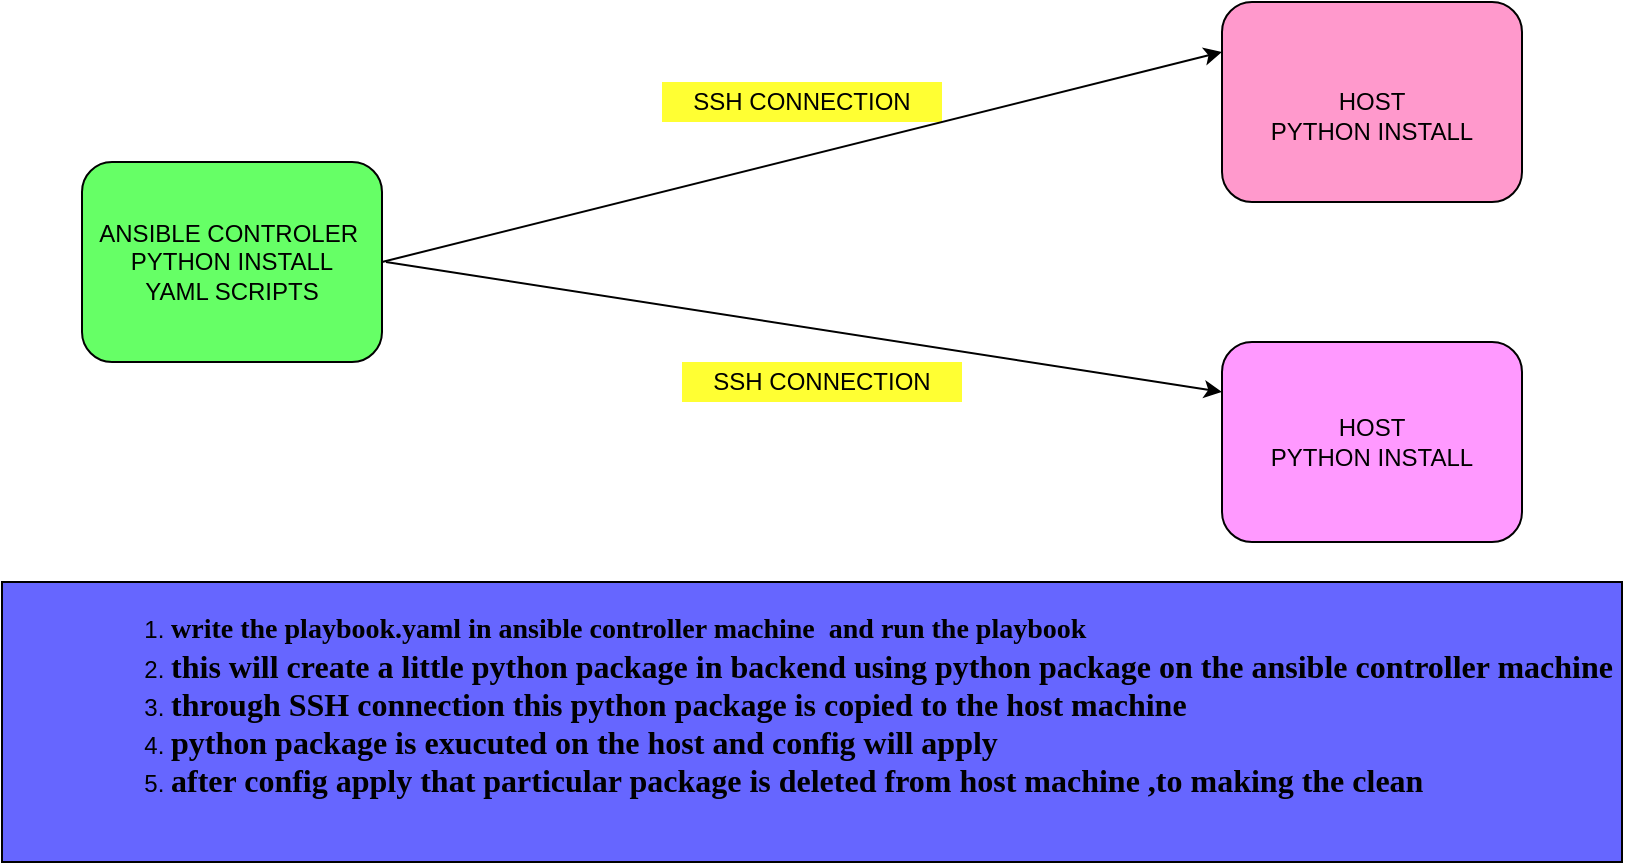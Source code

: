 <mxfile version="14.8.2" type="github">
  <diagram id="_9QG9l27_A06eGRPr5m6" name="Page-1">
    <mxGraphModel dx="1108" dy="482" grid="1" gridSize="10" guides="1" tooltips="1" connect="1" arrows="1" fold="1" page="1" pageScale="1" pageWidth="850" pageHeight="1100" math="0" shadow="0">
      <root>
        <mxCell id="0" />
        <mxCell id="1" parent="0" />
        <mxCell id="nnemeErVQA7nUBz_sTqq-1" value="ANSIBLE CONTROLER&amp;nbsp;&lt;br&gt;PYTHON INSTALL&lt;br&gt;YAML SCRIPTS" style="rounded=1;whiteSpace=wrap;html=1;fillColor=#66FF66;" vertex="1" parent="1">
          <mxGeometry x="60" y="160" width="150" height="100" as="geometry" />
        </mxCell>
        <mxCell id="nnemeErVQA7nUBz_sTqq-3" value="&lt;br&gt;HOST&lt;br&gt;PYTHON INSTALL" style="rounded=1;whiteSpace=wrap;html=1;fillColor=#FF99CC;" vertex="1" parent="1">
          <mxGeometry x="630" y="80" width="150" height="100" as="geometry" />
        </mxCell>
        <mxCell id="nnemeErVQA7nUBz_sTqq-4" value="HOST&lt;br&gt;PYTHON INSTALL" style="rounded=1;whiteSpace=wrap;html=1;fillColor=#FF99FF;" vertex="1" parent="1">
          <mxGeometry x="630" y="250" width="150" height="100" as="geometry" />
        </mxCell>
        <mxCell id="nnemeErVQA7nUBz_sTqq-7" value="SSH CONNECTION" style="text;html=1;strokeColor=none;fillColor=#FFFF33;align=center;verticalAlign=middle;whiteSpace=wrap;rounded=0;" vertex="1" parent="1">
          <mxGeometry x="350" y="120" width="140" height="20" as="geometry" />
        </mxCell>
        <mxCell id="nnemeErVQA7nUBz_sTqq-8" value="SSH CONNECTION" style="text;html=1;strokeColor=none;fillColor=#FFFF33;align=center;verticalAlign=middle;whiteSpace=wrap;rounded=0;" vertex="1" parent="1">
          <mxGeometry x="360" y="260" width="140" height="20" as="geometry" />
        </mxCell>
        <mxCell id="nnemeErVQA7nUBz_sTqq-9" value="" style="endArrow=classic;html=1;exitX=1;exitY=0.5;exitDx=0;exitDy=0;entryX=0;entryY=0.25;entryDx=0;entryDy=0;" edge="1" parent="1" source="nnemeErVQA7nUBz_sTqq-1" target="nnemeErVQA7nUBz_sTqq-3">
          <mxGeometry width="50" height="50" relative="1" as="geometry">
            <mxPoint x="400" y="280" as="sourcePoint" />
            <mxPoint x="450" y="230" as="targetPoint" />
          </mxGeometry>
        </mxCell>
        <mxCell id="nnemeErVQA7nUBz_sTqq-10" value="" style="endArrow=classic;html=1;entryX=0;entryY=0.25;entryDx=0;entryDy=0;" edge="1" parent="1" target="nnemeErVQA7nUBz_sTqq-4">
          <mxGeometry width="50" height="50" relative="1" as="geometry">
            <mxPoint x="212" y="210" as="sourcePoint" />
            <mxPoint x="630" y="120" as="targetPoint" />
          </mxGeometry>
        </mxCell>
        <mxCell id="nnemeErVQA7nUBz_sTqq-12" value="&lt;blockquote style=&quot;margin: 0 0 0 40px ; border: none ; padding: 0px&quot;&gt;&lt;p&gt;&lt;div&gt;&lt;ol&gt;&lt;li style=&quot;text-align: left&quot;&gt;&lt;span style=&quot;font-size: 14px&quot;&gt;&lt;b&gt;&lt;font face=&quot;Times New Roman&quot;&gt;write the playbook.yaml in ansible controller machine&amp;nbsp; and run the playbook&lt;/font&gt;&lt;/b&gt;&lt;/span&gt;&lt;/li&gt;&lt;li style=&quot;text-align: left&quot;&gt;&lt;span style=&quot;font-size: medium&quot;&gt;&lt;b&gt;&lt;font face=&quot;Times New Roman&quot;&gt;this will create a little python package in backend using python package on the ansible controller machine&lt;/font&gt;&lt;/b&gt;&lt;/span&gt;&lt;/li&gt;&lt;li style=&quot;text-align: left&quot;&gt;&lt;span style=&quot;font-size: medium&quot;&gt;&lt;b&gt;&lt;font face=&quot;Times New Roman&quot;&gt;through SSH connection this python package is copied to the host machine&lt;/font&gt;&lt;/b&gt;&lt;/span&gt;&lt;/li&gt;&lt;li style=&quot;text-align: left&quot;&gt;&lt;span style=&quot;font-size: medium&quot;&gt;&lt;b&gt;&lt;font face=&quot;Times New Roman&quot;&gt;python package is exucuted on the host and config will apply&amp;nbsp;&lt;/font&gt;&lt;/b&gt;&lt;/span&gt;&lt;/li&gt;&lt;li style=&quot;text-align: left&quot;&gt;&lt;span style=&quot;font-size: medium&quot;&gt;&lt;b&gt;&lt;font face=&quot;Times New Roman&quot;&gt;after config apply that particular package is deleted from host machine ,to making the clean&lt;/font&gt;&lt;/b&gt;&lt;/span&gt;&lt;/li&gt;&lt;/ol&gt;&lt;/div&gt;&lt;/p&gt;&lt;/blockquote&gt;&lt;font style=&quot;font-size: 14px&quot;&gt;&amp;nbsp;&amp;nbsp;&lt;/font&gt;" style="rounded=0;whiteSpace=wrap;html=1;fillColor=#6666FF;" vertex="1" parent="1">
          <mxGeometry x="20" y="370" width="810" height="140" as="geometry" />
        </mxCell>
      </root>
    </mxGraphModel>
  </diagram>
</mxfile>
